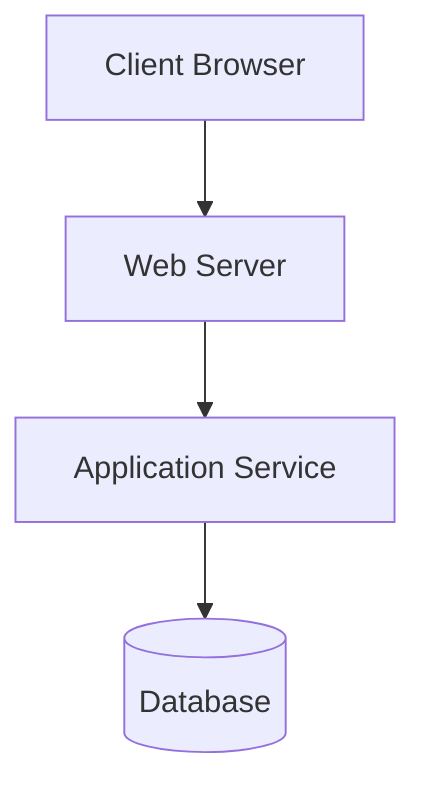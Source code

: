 graph TD
    client[Client Browser] --> web[Web Server]
    web --> app[Application Service]
    app --> db[(Database)]